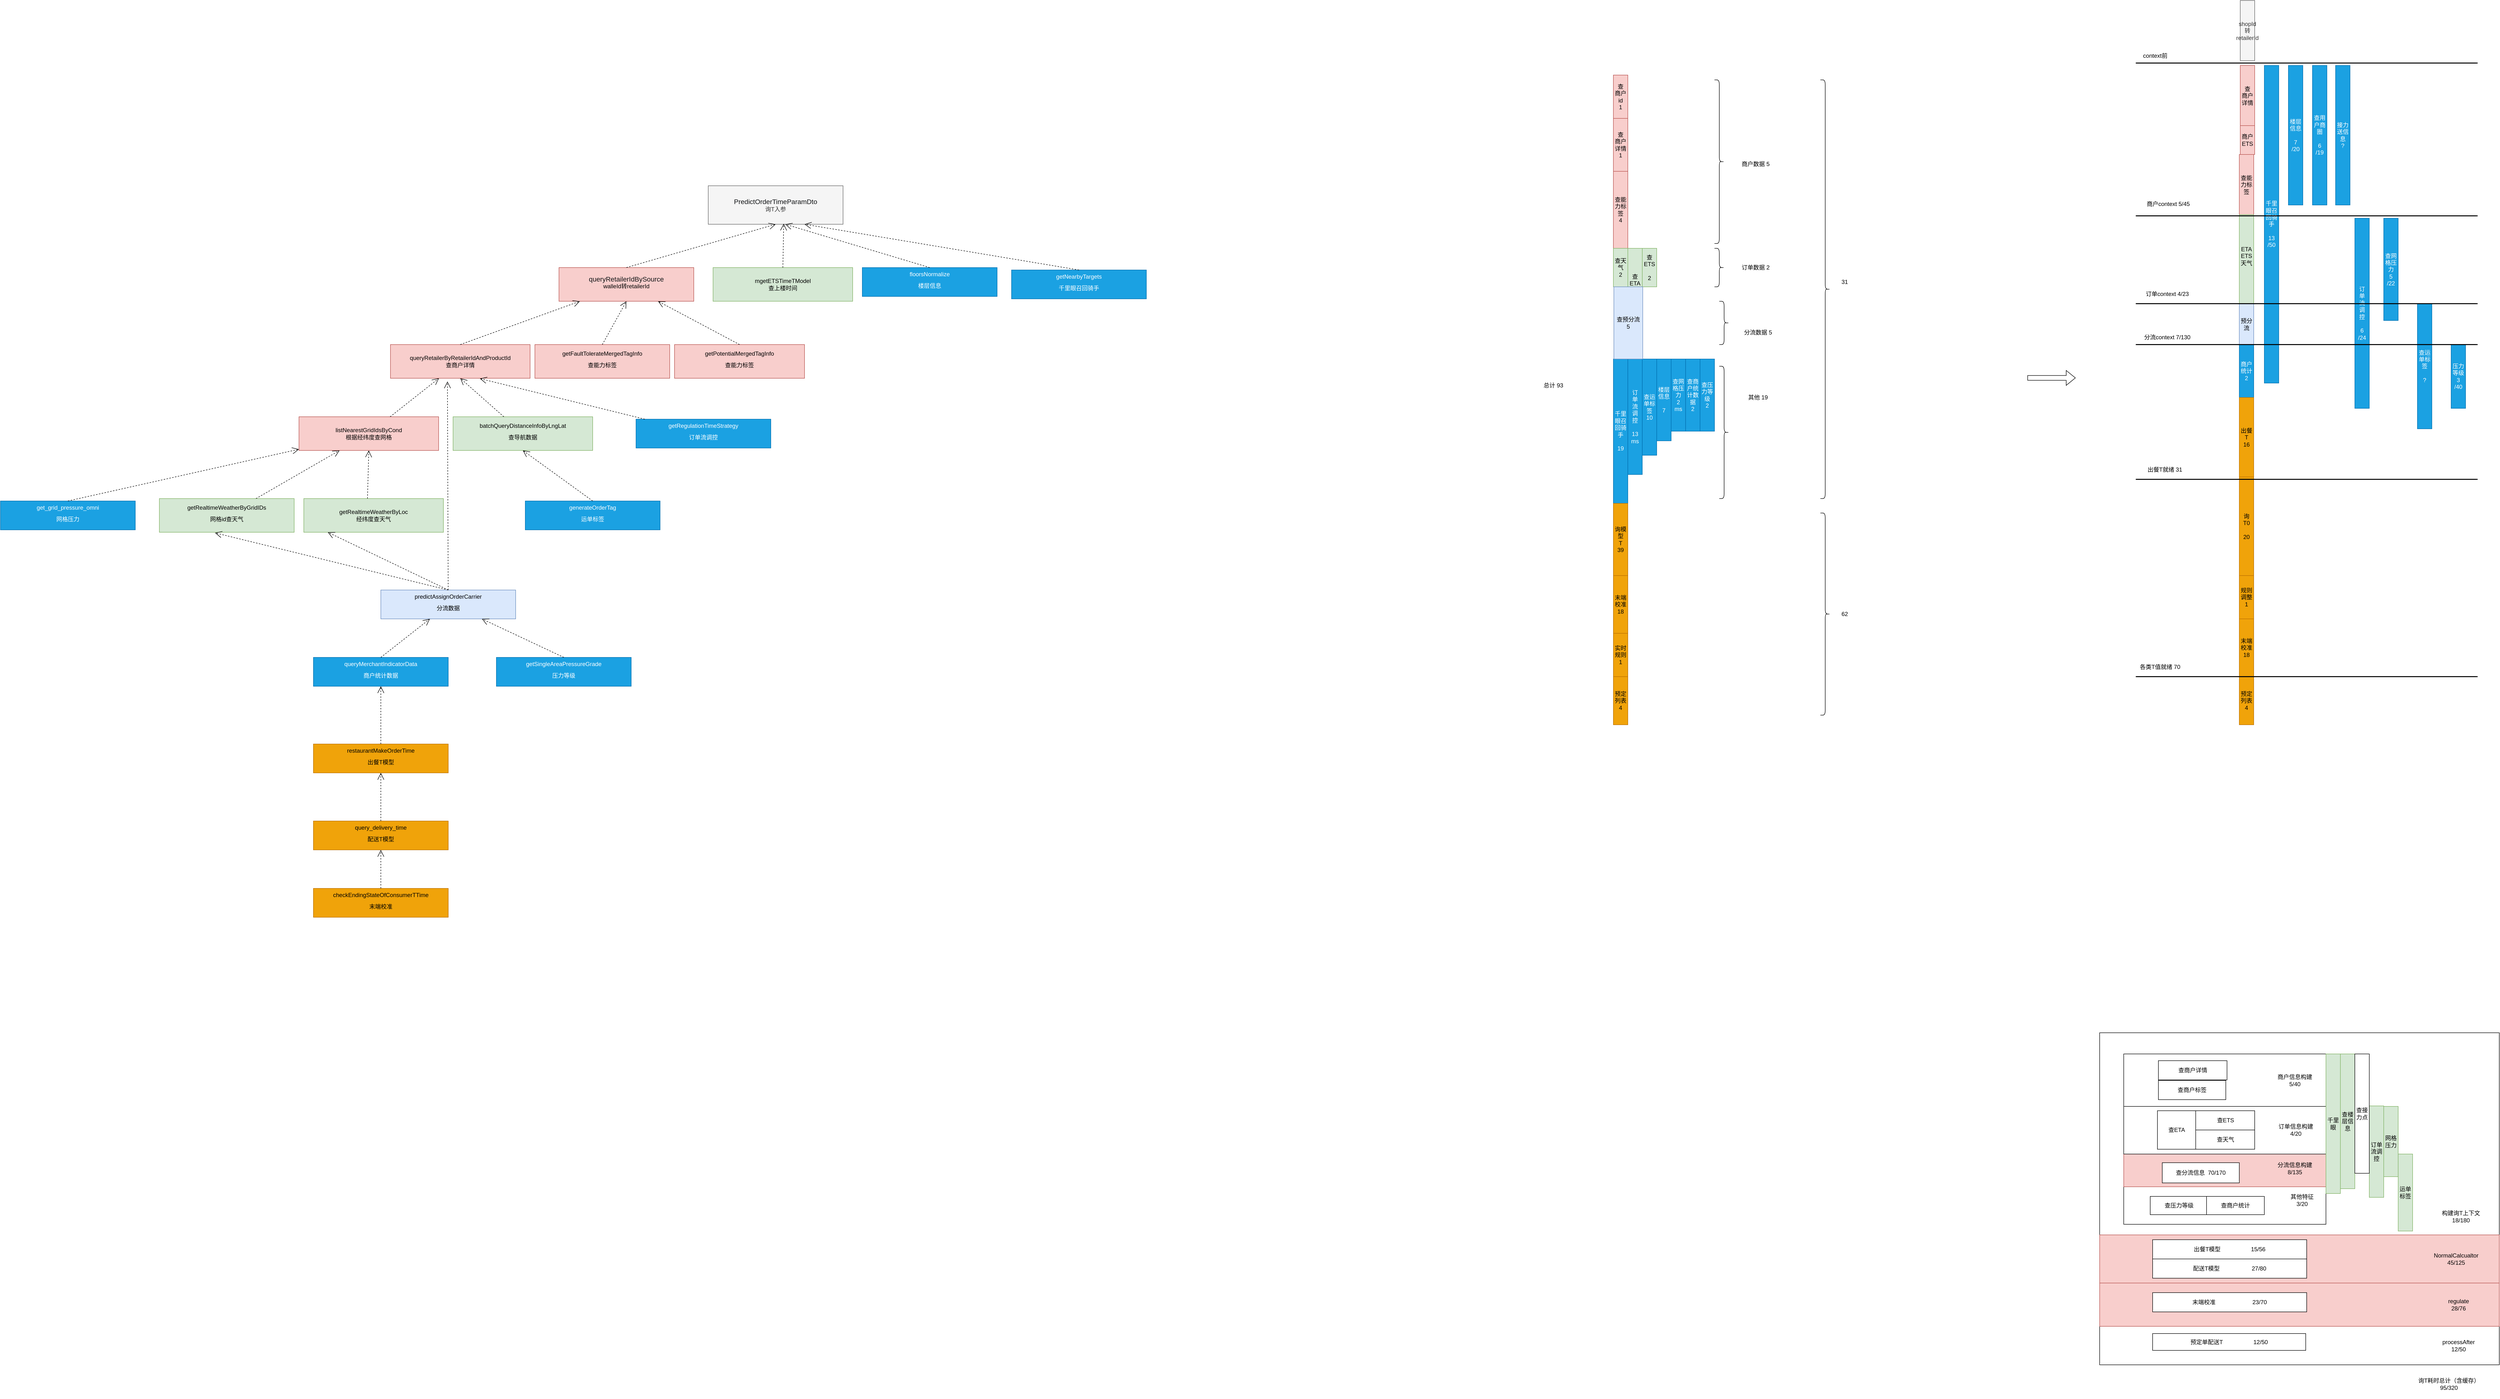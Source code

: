 <mxfile version="21.3.7" type="github">
  <diagram id="UIs4J6uljXiP5wbwVIjJ" name="第 1 页">
    <mxGraphModel dx="1961" dy="1706" grid="1" gridSize="10" guides="1" tooltips="1" connect="1" arrows="1" fold="1" page="1" pageScale="1" pageWidth="827" pageHeight="1169" math="0" shadow="0">
      <root>
        <mxCell id="0" />
        <mxCell id="1" parent="0" />
        <mxCell id="d3o_CDH_am5i4d6uqj7n-47" value="" style="whiteSpace=wrap;html=1;" parent="1" vertex="1">
          <mxGeometry x="3740" y="2320" width="830" height="80" as="geometry" />
        </mxCell>
        <mxCell id="d3o_CDH_am5i4d6uqj7n-24" value="" style="whiteSpace=wrap;html=1;" parent="1" vertex="1">
          <mxGeometry x="3740" y="1710" width="830" height="420" as="geometry" />
        </mxCell>
        <mxCell id="d3o_CDH_am5i4d6uqj7n-23" value="" style="whiteSpace=wrap;html=1;" parent="1" vertex="1">
          <mxGeometry x="3790" y="2030" width="420" height="78" as="geometry" />
        </mxCell>
        <mxCell id="d3o_CDH_am5i4d6uqj7n-19" value="" style="whiteSpace=wrap;html=1;fillColor=#f8cecc;strokeColor=#b85450;" parent="1" vertex="1">
          <mxGeometry x="3790" y="1962" width="420" height="68" as="geometry" />
        </mxCell>
        <mxCell id="d3o_CDH_am5i4d6uqj7n-18" value="" style="whiteSpace=wrap;html=1;" parent="1" vertex="1">
          <mxGeometry x="3790" y="1862" width="420" height="100" as="geometry" />
        </mxCell>
        <mxCell id="d3o_CDH_am5i4d6uqj7n-17" value="" style="whiteSpace=wrap;html=1;" parent="1" vertex="1">
          <mxGeometry x="3790" y="1754" width="420" height="109" as="geometry" />
        </mxCell>
        <mxCell id="4-j-rC3mQy7sCKNVuWo0-3" value="&lt;span style=&quot;color: rgb(18, 20, 22); font-size: 14px; text-align: start; background-color: initial;&quot;&gt;PredictOrderTimeParamDto&lt;br&gt;&lt;/span&gt;询T入参" style="rounded=0;whiteSpace=wrap;html=1;fillColor=#f5f5f5;fontColor=#333333;strokeColor=#666666;" parent="1" vertex="1">
          <mxGeometry x="850" y="-50" width="280" height="80" as="geometry" />
        </mxCell>
        <mxCell id="4-j-rC3mQy7sCKNVuWo0-4" value="&lt;span style=&quot;color: rgb(0, 0, 0); font-family: Helvetica; font-size: 12px; font-style: normal; font-variant-ligatures: normal; font-variant-caps: normal; font-weight: 400; letter-spacing: normal; orphans: 2; text-align: center; text-indent: 0px; text-transform: none; widows: 2; word-spacing: 0px; -webkit-text-stroke-width: 0px; background-color: rgb(248, 249, 250); text-decoration-thickness: initial; text-decoration-style: initial; text-decoration-color: initial; float: none; display: inline !important;&quot;&gt;&lt;p style=&quot;margin: 0px; font-variant-numeric: normal; font-variant-east-asian: normal; font-stretch: normal; font-size: 14px; line-height: normal; color: rgb(18, 20, 22); text-align: start;&quot; class=&quot;p1&quot;&gt;queryRetailerIdBySource&lt;/p&gt;&lt;div class=&quot;lake-content&quot;&gt;&lt;p style=&quot;margin: 0; padding: 0; min-height: 24px&quot; class=&quot;ne-p&quot; id=&quot;u1b9a4c8b&quot;&gt;&lt;span class=&quot;ne-text&quot;&gt;walleId转retailerId&lt;/span&gt;&lt;/p&gt;&lt;/div&gt;&lt;/span&gt;" style="whiteSpace=wrap;html=1;fillColor=#f8cecc;strokeColor=#b85450;" parent="1" vertex="1">
          <mxGeometry x="540" y="120" width="280" height="70" as="geometry" />
        </mxCell>
        <mxCell id="4-j-rC3mQy7sCKNVuWo0-5" value="&lt;span style=&quot;background-color: initial;&quot;&gt;queryRetailerByRetailerIdAndProductId&lt;br&gt;&lt;/span&gt;查商户详情" style="whiteSpace=wrap;html=1;fillColor=#f8cecc;strokeColor=#b85450;" parent="1" vertex="1">
          <mxGeometry x="190" y="280" width="290" height="70" as="geometry" />
        </mxCell>
        <mxCell id="4-j-rC3mQy7sCKNVuWo0-6" value="&lt;span style=&quot;text-align: left;&quot;&gt;listNearestGridIdsByCond&lt;br&gt;根据经纬度查网格&lt;br&gt;&lt;/span&gt;" style="whiteSpace=wrap;html=1;fillColor=#f8cecc;strokeColor=#b85450;" parent="1" vertex="1">
          <mxGeometry y="430" width="290" height="70" as="geometry" />
        </mxCell>
        <mxCell id="4-j-rC3mQy7sCKNVuWo0-9" value="&lt;div class=&quot;lake-content&quot;&gt;&lt;p style=&quot;margin: 0; padding: 0; min-height: 24px&quot; class=&quot;ne-p&quot; id=&quot;u72fefa2b&quot;&gt;&lt;span class=&quot;ne-text&quot;&gt;getFaultTolerateMergedTagInfo&lt;/span&gt;&lt;/p&gt;&lt;p style=&quot;margin: 0; padding: 0; min-height: 24px&quot; class=&quot;ne-p&quot; id=&quot;u72fefa2b&quot;&gt;&lt;span class=&quot;ne-text&quot;&gt;查能力标签&lt;/span&gt;&lt;/p&gt;&lt;/div&gt;" style="whiteSpace=wrap;html=1;fillColor=#f8cecc;strokeColor=#b85450;" parent="1" vertex="1">
          <mxGeometry x="490" y="280" width="280" height="70" as="geometry" />
        </mxCell>
        <mxCell id="4-j-rC3mQy7sCKNVuWo0-10" value="&lt;div class=&quot;lake-content&quot;&gt;&lt;div class=&quot;lake-content&quot;&gt;&lt;p style=&quot;margin: 0; padding: 0; min-height: 24px&quot; class=&quot;ne-p&quot; id=&quot;u19be30fd&quot;&gt;&lt;span class=&quot;ne-text&quot;&gt;getPotentialMergedTagInfo&lt;/span&gt;&lt;/p&gt;&lt;/div&gt;&lt;p style=&quot;margin: 0; padding: 0; min-height: 24px&quot; class=&quot;ne-p&quot; id=&quot;u72fefa2b&quot;&gt;&lt;span class=&quot;ne-text&quot;&gt;查能力标签&lt;/span&gt;&lt;/p&gt;&lt;/div&gt;" style="whiteSpace=wrap;html=1;fillColor=#f8cecc;strokeColor=#b85450;" parent="1" vertex="1">
          <mxGeometry x="780" y="280" width="270" height="70" as="geometry" />
        </mxCell>
        <mxCell id="4-j-rC3mQy7sCKNVuWo0-12" value="&lt;div class=&quot;lake-content&quot;&gt;&lt;p style=&quot;margin: 0; padding: 0; min-height: 24px&quot; class=&quot;ne-p&quot; id=&quot;ud795b9e6&quot;&gt;&lt;span class=&quot;ne-text&quot;&gt;batchQueryDistanceInfoByLngLat&lt;/span&gt;&lt;/p&gt;&lt;p style=&quot;margin: 0; padding: 0; min-height: 24px&quot; class=&quot;ne-p&quot; id=&quot;ud795b9e6&quot;&gt;&lt;span class=&quot;ne-text&quot;&gt;查导航数据&lt;/span&gt;&lt;/p&gt;&lt;/div&gt;" style="whiteSpace=wrap;html=1;fillColor=#d5e8d4;strokeColor=#82b366;" parent="1" vertex="1">
          <mxGeometry x="320" y="430" width="290" height="70" as="geometry" />
        </mxCell>
        <mxCell id="4-j-rC3mQy7sCKNVuWo0-14" value="" style="endArrow=open;endSize=12;dashed=1;html=1;rounded=0;exitX=0.5;exitY=0;exitDx=0;exitDy=0;" parent="1" source="4-j-rC3mQy7sCKNVuWo0-5" target="4-j-rC3mQy7sCKNVuWo0-4" edge="1">
          <mxGeometry width="160" relative="1" as="geometry">
            <mxPoint x="180" y="190" as="sourcePoint" />
            <mxPoint x="340" y="190" as="targetPoint" />
          </mxGeometry>
        </mxCell>
        <mxCell id="4-j-rC3mQy7sCKNVuWo0-15" value="" style="endArrow=open;endSize=12;dashed=1;html=1;rounded=0;exitX=0.5;exitY=0;exitDx=0;exitDy=0;entryX=0.5;entryY=1;entryDx=0;entryDy=0;" parent="1" source="4-j-rC3mQy7sCKNVuWo0-4" target="4-j-rC3mQy7sCKNVuWo0-3" edge="1">
          <mxGeometry width="160" relative="1" as="geometry">
            <mxPoint x="110" y="166.37" as="sourcePoint" />
            <mxPoint x="365" y="100.0" as="targetPoint" />
          </mxGeometry>
        </mxCell>
        <mxCell id="4-j-rC3mQy7sCKNVuWo0-16" value="&lt;span style=&quot;background-color: initial;&quot;&gt;mgetETSTimeTModel&lt;br&gt;查上楼时间&lt;br&gt;&lt;/span&gt;" style="whiteSpace=wrap;html=1;fillColor=#d5e8d4;strokeColor=#82b366;" parent="1" vertex="1">
          <mxGeometry x="860" y="120" width="290" height="70" as="geometry" />
        </mxCell>
        <mxCell id="4-j-rC3mQy7sCKNVuWo0-17" value="&lt;span style=&quot;background-color: initial;&quot;&gt;getRealtimeWeatherByLoc&lt;br&gt;&lt;/span&gt;&lt;span style=&quot;background-color: initial;&quot;&gt;经纬度查天气&lt;br&gt;&lt;/span&gt;" style="whiteSpace=wrap;html=1;fillColor=#d5e8d4;strokeColor=#82b366;" parent="1" vertex="1">
          <mxGeometry x="10" y="600" width="290" height="70" as="geometry" />
        </mxCell>
        <mxCell id="4-j-rC3mQy7sCKNVuWo0-18" value="&lt;div class=&quot;lake-content&quot;&gt;&lt;p style=&quot;margin: 0; padding: 0; min-height: 24px&quot; class=&quot;ne-p&quot; id=&quot;u7a3ac9a8&quot;&gt;&lt;span class=&quot;ne-text&quot;&gt;getRealtimeWeatherByGridIDs&lt;/span&gt;&lt;/p&gt;&lt;p style=&quot;margin: 0; padding: 0; min-height: 24px&quot; class=&quot;ne-p&quot; id=&quot;u7a3ac9a8&quot;&gt;&lt;span class=&quot;ne-text&quot;&gt;网格id查天气&lt;/span&gt;&lt;/p&gt;&lt;/div&gt;" style="whiteSpace=wrap;html=1;fillColor=#d5e8d4;strokeColor=#82b366;" parent="1" vertex="1">
          <mxGeometry x="-290" y="600" width="280" height="70" as="geometry" />
        </mxCell>
        <mxCell id="4-j-rC3mQy7sCKNVuWo0-19" value="" style="endArrow=open;endSize=12;dashed=1;html=1;rounded=0;" parent="1" source="4-j-rC3mQy7sCKNVuWo0-6" target="4-j-rC3mQy7sCKNVuWo0-5" edge="1">
          <mxGeometry width="160" relative="1" as="geometry">
            <mxPoint x="540" y="170" as="sourcePoint" />
            <mxPoint x="540" y="120" as="targetPoint" />
          </mxGeometry>
        </mxCell>
        <mxCell id="4-j-rC3mQy7sCKNVuWo0-21" value="" style="endArrow=open;endSize=12;dashed=1;html=1;rounded=0;exitX=0.5;exitY=0;exitDx=0;exitDy=0;" parent="1" source="4-j-rC3mQy7sCKNVuWo0-10" target="4-j-rC3mQy7sCKNVuWo0-4" edge="1">
          <mxGeometry width="160" relative="1" as="geometry">
            <mxPoint x="807.36" y="298.95" as="sourcePoint" />
            <mxPoint x="551.88" y="240.49" as="targetPoint" />
          </mxGeometry>
        </mxCell>
        <mxCell id="4-j-rC3mQy7sCKNVuWo0-24" value="" style="endArrow=open;endSize=12;dashed=1;html=1;rounded=0;exitX=0.5;exitY=0;exitDx=0;exitDy=0;entryX=0.5;entryY=1;entryDx=0;entryDy=0;" parent="1" source="4-j-rC3mQy7sCKNVuWo0-9" target="4-j-rC3mQy7sCKNVuWo0-4" edge="1">
          <mxGeometry width="160" relative="1" as="geometry">
            <mxPoint x="255.0" y="300" as="sourcePoint" />
            <mxPoint x="511.667" y="230" as="targetPoint" />
          </mxGeometry>
        </mxCell>
        <mxCell id="4-j-rC3mQy7sCKNVuWo0-28" value="" style="endArrow=open;endSize=12;dashed=1;html=1;rounded=0;entryX=0.5;entryY=1;entryDx=0;entryDy=0;" parent="1" source="4-j-rC3mQy7sCKNVuWo0-12" target="4-j-rC3mQy7sCKNVuWo0-5" edge="1">
          <mxGeometry width="160" relative="1" as="geometry">
            <mxPoint x="345" y="310" as="sourcePoint" />
            <mxPoint x="550.217" y="230" as="targetPoint" />
          </mxGeometry>
        </mxCell>
        <mxCell id="4-j-rC3mQy7sCKNVuWo0-29" value="" style="endArrow=open;endSize=12;dashed=1;html=1;rounded=0;exitX=0.5;exitY=0;exitDx=0;exitDy=0;entryX=0.56;entryY=0.985;entryDx=0;entryDy=0;entryPerimeter=0;" parent="1" source="4-j-rC3mQy7sCKNVuWo0-16" target="4-j-rC3mQy7sCKNVuWo0-3" edge="1">
          <mxGeometry width="160" relative="1" as="geometry">
            <mxPoint x="925" y="310.0" as="sourcePoint" />
            <mxPoint x="726.739" y="230.0" as="targetPoint" />
          </mxGeometry>
        </mxCell>
        <mxCell id="4-j-rC3mQy7sCKNVuWo0-30" value="" style="endArrow=open;endSize=12;dashed=1;html=1;rounded=0;" parent="1" source="4-j-rC3mQy7sCKNVuWo0-18" target="4-j-rC3mQy7sCKNVuWo0-6" edge="1">
          <mxGeometry width="160" relative="1" as="geometry">
            <mxPoint x="345" y="660" as="sourcePoint" />
            <mxPoint x="345" y="380" as="targetPoint" />
          </mxGeometry>
        </mxCell>
        <mxCell id="4-j-rC3mQy7sCKNVuWo0-31" value="" style="endArrow=open;endSize=12;dashed=1;html=1;rounded=0;exitX=0.456;exitY=0;exitDx=0;exitDy=0;exitPerimeter=0;entryX=0.5;entryY=1;entryDx=0;entryDy=0;" parent="1" source="4-j-rC3mQy7sCKNVuWo0-17" target="4-j-rC3mQy7sCKNVuWo0-6" edge="1">
          <mxGeometry width="160" relative="1" as="geometry">
            <mxPoint x="646.5" y="660" as="sourcePoint" />
            <mxPoint x="378.5" y="380" as="targetPoint" />
          </mxGeometry>
        </mxCell>
        <mxCell id="4-j-rC3mQy7sCKNVuWo0-32" value="&lt;div class=&quot;lake-content&quot;&gt;&lt;p style=&quot;margin: 0; padding: 0; min-height: 24px&quot; class=&quot;ne-p&quot; id=&quot;u33f5e9b8&quot;&gt;&lt;span class=&quot;ne-text&quot;&gt;predictAssignOrderCarrier&lt;/span&gt;&lt;/p&gt;&lt;p style=&quot;margin: 0; padding: 0; min-height: 24px&quot; class=&quot;ne-p&quot; id=&quot;u33f5e9b8&quot;&gt;&lt;span class=&quot;ne-text&quot;&gt;分流数据&lt;/span&gt;&lt;/p&gt;&lt;/div&gt;" style="whiteSpace=wrap;html=1;fillColor=#dae8fc;strokeColor=#6c8ebf;" parent="1" vertex="1">
          <mxGeometry x="170" y="790" width="280" height="60" as="geometry" />
        </mxCell>
        <mxCell id="4-j-rC3mQy7sCKNVuWo0-33" value="" style="endArrow=open;endSize=12;dashed=1;html=1;rounded=0;entryX=0.408;entryY=1.094;entryDx=0;entryDy=0;entryPerimeter=0;" parent="1" source="4-j-rC3mQy7sCKNVuWo0-32" target="4-j-rC3mQy7sCKNVuWo0-5" edge="1">
          <mxGeometry width="160" relative="1" as="geometry">
            <mxPoint x="453.0" y="470" as="sourcePoint" />
            <mxPoint x="345.0" y="380" as="targetPoint" />
          </mxGeometry>
        </mxCell>
        <mxCell id="4-j-rC3mQy7sCKNVuWo0-34" value="" style="endArrow=open;endSize=12;dashed=1;html=1;rounded=0;entryX=0.172;entryY=1;entryDx=0;entryDy=0;exitX=0.5;exitY=0;exitDx=0;exitDy=0;entryPerimeter=0;" parent="1" source="4-j-rC3mQy7sCKNVuWo0-32" target="4-j-rC3mQy7sCKNVuWo0-17" edge="1">
          <mxGeometry width="160" relative="1" as="geometry">
            <mxPoint x="640.0" y="790" as="sourcePoint" />
            <mxPoint x="532.0" y="700" as="targetPoint" />
          </mxGeometry>
        </mxCell>
        <mxCell id="4-j-rC3mQy7sCKNVuWo0-36" value="" style="endArrow=open;endSize=12;dashed=1;html=1;rounded=0;entryX=0.413;entryY=1.018;entryDx=0;entryDy=0;entryPerimeter=0;exitX=0.5;exitY=0;exitDx=0;exitDy=0;" parent="1" source="4-j-rC3mQy7sCKNVuWo0-32" target="4-j-rC3mQy7sCKNVuWo0-18" edge="1">
          <mxGeometry width="160" relative="1" as="geometry">
            <mxPoint x="-20" y="800" as="sourcePoint" />
            <mxPoint x="69.88" y="680" as="targetPoint" />
          </mxGeometry>
        </mxCell>
        <mxCell id="4-j-rC3mQy7sCKNVuWo0-37" value="&lt;div class=&quot;lake-content&quot;&gt;&lt;p style=&quot;margin: 0; padding: 0; min-height: 24px&quot; class=&quot;ne-p&quot; id=&quot;ua2789776&quot;&gt;&lt;span class=&quot;ne-text&quot;&gt;getRegulationTimeStrategy&lt;/span&gt;&lt;/p&gt;&lt;p style=&quot;margin: 0; padding: 0; min-height: 24px&quot; class=&quot;ne-p&quot; id=&quot;ua2789776&quot;&gt;&lt;span class=&quot;ne-text&quot;&gt;订单流调控&lt;/span&gt;&lt;/p&gt;&lt;/div&gt;" style="whiteSpace=wrap;html=1;fillColor=#1ba1e2;strokeColor=#006EAF;fontColor=#ffffff;" parent="1" vertex="1">
          <mxGeometry x="700" y="435" width="280" height="60" as="geometry" />
        </mxCell>
        <mxCell id="4-j-rC3mQy7sCKNVuWo0-38" value="" style="endArrow=open;endSize=12;dashed=1;html=1;rounded=0;entryX=0.641;entryY=1.01;entryDx=0;entryDy=0;entryPerimeter=0;" parent="1" source="4-j-rC3mQy7sCKNVuWo0-37" target="4-j-rC3mQy7sCKNVuWo0-5" edge="1">
          <mxGeometry width="160" relative="1" as="geometry">
            <mxPoint x="435.435" y="440" as="sourcePoint" />
            <mxPoint x="345" y="360" as="targetPoint" />
          </mxGeometry>
        </mxCell>
        <mxCell id="4-j-rC3mQy7sCKNVuWo0-39" value="&lt;div class=&quot;lake-content&quot;&gt;&lt;p style=&quot;margin: 0; padding: 0; min-height: 24px&quot; class=&quot;ne-p&quot; id=&quot;ua2789776&quot;&gt;&lt;span style=&quot;background-color: initial;&quot;&gt;queryMerchantIndicatorData&lt;/span&gt;&lt;/p&gt;&lt;p style=&quot;margin: 0; padding: 0; min-height: 24px&quot; class=&quot;ne-p&quot; id=&quot;ua2789776&quot;&gt;商户统计数据&lt;/p&gt;&lt;/div&gt;" style="whiteSpace=wrap;html=1;fillColor=#1ba1e2;strokeColor=#006EAF;fontColor=#ffffff;" parent="1" vertex="1">
          <mxGeometry x="30" y="930" width="280" height="60" as="geometry" />
        </mxCell>
        <mxCell id="4-j-rC3mQy7sCKNVuWo0-40" value="" style="endArrow=open;endSize=12;dashed=1;html=1;rounded=0;exitX=0.5;exitY=0;exitDx=0;exitDy=0;" parent="1" source="4-j-rC3mQy7sCKNVuWo0-39" target="4-j-rC3mQy7sCKNVuWo0-32" edge="1">
          <mxGeometry width="160" relative="1" as="geometry">
            <mxPoint x="320" y="800" as="sourcePoint" />
            <mxPoint x="69.88" y="680" as="targetPoint" />
          </mxGeometry>
        </mxCell>
        <mxCell id="4-j-rC3mQy7sCKNVuWo0-41" value="&lt;div class=&quot;lake-content&quot;&gt;&lt;p style=&quot;margin: 0; padding: 0; min-height: 24px&quot; class=&quot;ne-p&quot; id=&quot;ua2789776&quot;&gt;&lt;span style=&quot;background-color: initial;&quot;&gt;get_grid_pressure_omni&lt;/span&gt;&lt;br&gt;&lt;/p&gt;&lt;p style=&quot;margin: 0; padding: 0; min-height: 24px&quot; class=&quot;ne-p&quot; id=&quot;ua2789776&quot;&gt;&lt;span style=&quot;background-color: initial;&quot;&gt;网格压力&lt;/span&gt;&lt;/p&gt;&lt;/div&gt;" style="whiteSpace=wrap;html=1;fillColor=#1ba1e2;strokeColor=#006EAF;fontColor=#ffffff;" parent="1" vertex="1">
          <mxGeometry x="-620" y="605" width="280" height="60" as="geometry" />
        </mxCell>
        <mxCell id="4-j-rC3mQy7sCKNVuWo0-42" value="" style="endArrow=open;endSize=12;dashed=1;html=1;rounded=0;exitX=0.5;exitY=0;exitDx=0;exitDy=0;" parent="1" source="4-j-rC3mQy7sCKNVuWo0-41" target="4-j-rC3mQy7sCKNVuWo0-6" edge="1">
          <mxGeometry width="160" relative="1" as="geometry">
            <mxPoint x="-79.265" y="610" as="sourcePoint" />
            <mxPoint x="94.265" y="510" as="targetPoint" />
          </mxGeometry>
        </mxCell>
        <mxCell id="4-j-rC3mQy7sCKNVuWo0-43" value="&lt;div class=&quot;lake-content&quot;&gt;&lt;div class=&quot;lake-content&quot;&gt;&lt;div class=&quot;lake-content&quot;&gt;&lt;p style=&quot;margin: 0; padding: 0; min-height: 24px&quot; class=&quot;ne-p&quot; id=&quot;u07204171&quot;&gt;&lt;span class=&quot;ne-text&quot;&gt;getSingleAreaPressureGrade&lt;/span&gt;&lt;/p&gt;&lt;p style=&quot;margin: 0; padding: 0; min-height: 24px&quot; class=&quot;ne-p&quot; id=&quot;u07204171&quot;&gt;压力等级&lt;/p&gt;&lt;/div&gt;&lt;/div&gt;&lt;/div&gt;" style="whiteSpace=wrap;html=1;fillColor=#1ba1e2;strokeColor=#006EAF;fontColor=#ffffff;" parent="1" vertex="1">
          <mxGeometry x="410" y="930" width="280" height="60" as="geometry" />
        </mxCell>
        <mxCell id="4-j-rC3mQy7sCKNVuWo0-44" value="&lt;div class=&quot;lake-content&quot;&gt;&lt;div class=&quot;lake-content&quot;&gt;&lt;div class=&quot;lake-content&quot;&gt;&lt;div class=&quot;lake-content&quot;&gt;&lt;p style=&quot;margin: 0; padding: 0; min-height: 24px&quot; class=&quot;ne-p&quot; id=&quot;uc1106e97&quot;&gt;&lt;span class=&quot;ne-text&quot;&gt;floorsNormalize&lt;/span&gt;&lt;/p&gt;&lt;p style=&quot;margin: 0; padding: 0; min-height: 24px&quot; class=&quot;ne-p&quot; id=&quot;uc1106e97&quot;&gt;楼层信息&lt;/p&gt;&lt;/div&gt;&lt;/div&gt;&lt;/div&gt;&lt;/div&gt;" style="whiteSpace=wrap;html=1;fillColor=#1ba1e2;strokeColor=#006EAF;fontColor=#ffffff;" parent="1" vertex="1">
          <mxGeometry x="1170" y="120" width="280" height="60" as="geometry" />
        </mxCell>
        <mxCell id="4-j-rC3mQy7sCKNVuWo0-45" value="" style="endArrow=open;endSize=12;dashed=1;html=1;rounded=0;exitX=0.5;exitY=0;exitDx=0;exitDy=0;" parent="1" source="4-j-rC3mQy7sCKNVuWo0-44" edge="1">
          <mxGeometry width="160" relative="1" as="geometry">
            <mxPoint x="1015" y="130" as="sourcePoint" />
            <mxPoint x="1010" y="30" as="targetPoint" />
          </mxGeometry>
        </mxCell>
        <mxCell id="4-j-rC3mQy7sCKNVuWo0-46" value="" style="endArrow=open;endSize=12;dashed=1;html=1;rounded=0;exitX=0.5;exitY=0;exitDx=0;exitDy=0;entryX=0.75;entryY=1;entryDx=0;entryDy=0;" parent="1" source="4-j-rC3mQy7sCKNVuWo0-43" target="4-j-rC3mQy7sCKNVuWo0-32" edge="1">
          <mxGeometry width="160" relative="1" as="geometry">
            <mxPoint x="180" y="940" as="sourcePoint" />
            <mxPoint x="281.818" y="860" as="targetPoint" />
          </mxGeometry>
        </mxCell>
        <mxCell id="4-j-rC3mQy7sCKNVuWo0-47" value="&lt;div class=&quot;lake-content&quot;&gt;&lt;p style=&quot;margin: 0; padding: 0; min-height: 24px&quot; class=&quot;ne-p&quot; id=&quot;ua2789776&quot;&gt;&lt;span style=&quot;background-color: initial;&quot;&gt;generateOrderTag&lt;/span&gt;&lt;br&gt;&lt;/p&gt;&lt;p style=&quot;margin: 0; padding: 0; min-height: 24px&quot; class=&quot;ne-p&quot; id=&quot;ua2789776&quot;&gt;运单标签&lt;/p&gt;&lt;/div&gt;" style="whiteSpace=wrap;html=1;fillColor=#1ba1e2;strokeColor=#006EAF;fontColor=#ffffff;" parent="1" vertex="1">
          <mxGeometry x="470" y="605" width="280" height="60" as="geometry" />
        </mxCell>
        <mxCell id="4-j-rC3mQy7sCKNVuWo0-48" value="" style="endArrow=open;endSize=12;dashed=1;html=1;rounded=0;exitX=0.5;exitY=0;exitDx=0;exitDy=0;entryX=0.5;entryY=1;entryDx=0;entryDy=0;" parent="1" source="4-j-rC3mQy7sCKNVuWo0-47" target="4-j-rC3mQy7sCKNVuWo0-12" edge="1">
          <mxGeometry width="160" relative="1" as="geometry">
            <mxPoint x="728.186" y="445.0" as="sourcePoint" />
            <mxPoint x="370" y="350" as="targetPoint" />
          </mxGeometry>
        </mxCell>
        <mxCell id="4-j-rC3mQy7sCKNVuWo0-50" value="&lt;div class=&quot;lake-content&quot;&gt;&lt;div class=&quot;lake-content&quot;&gt;&lt;div class=&quot;lake-content&quot;&gt;&lt;div class=&quot;lake-content&quot;&gt;&lt;div class=&quot;lake-content&quot;&gt;&lt;p style=&quot;margin: 0; padding: 0; min-height: 24px&quot; class=&quot;ne-p&quot; id=&quot;uc606cfcf&quot;&gt;&lt;span class=&quot;ne-text&quot;&gt;getNearbyTargets&lt;/span&gt;&lt;/p&gt;&lt;p style=&quot;margin: 0; padding: 0; min-height: 24px&quot; class=&quot;ne-p&quot; id=&quot;uc606cfcf&quot;&gt;&lt;span style=&quot;background-color: initial;&quot;&gt;千里眼召回骑手&lt;/span&gt;&lt;span class=&quot;ne-text&quot;&gt;&lt;/span&gt;&lt;/p&gt;&lt;/div&gt;&lt;/div&gt;&lt;/div&gt;&lt;/div&gt;&lt;/div&gt;" style="whiteSpace=wrap;html=1;fillColor=#1ba1e2;strokeColor=#006EAF;fontColor=#ffffff;" parent="1" vertex="1">
          <mxGeometry x="1480" y="125" width="280" height="60" as="geometry" />
        </mxCell>
        <mxCell id="4-j-rC3mQy7sCKNVuWo0-51" value="" style="endArrow=open;endSize=12;dashed=1;html=1;rounded=0;exitX=0.5;exitY=0;exitDx=0;exitDy=0;" parent="1" source="4-j-rC3mQy7sCKNVuWo0-50" edge="1">
          <mxGeometry width="160" relative="1" as="geometry">
            <mxPoint x="1340" y="130" as="sourcePoint" />
            <mxPoint x="1050" y="30" as="targetPoint" />
          </mxGeometry>
        </mxCell>
        <mxCell id="4-j-rC3mQy7sCKNVuWo0-52" value="&lt;div class=&quot;lake-content&quot;&gt;&lt;div class=&quot;lake-content&quot;&gt;&lt;div class=&quot;lake-content&quot;&gt;&lt;div class=&quot;lake-content&quot;&gt;&lt;p style=&quot;margin: 0; padding: 0; min-height: 24px&quot; class=&quot;ne-p&quot; id=&quot;u2cc9b355&quot;&gt;&lt;span class=&quot;ne-text&quot;&gt;restaurantMakeOrderTime&lt;/span&gt;&lt;/p&gt;&lt;p style=&quot;margin: 0; padding: 0; min-height: 24px&quot; class=&quot;ne-p&quot; id=&quot;u2cc9b355&quot;&gt;&lt;span class=&quot;ne-text&quot;&gt;出餐T模型&lt;/span&gt;&lt;/p&gt;&lt;/div&gt;&lt;/div&gt;&lt;/div&gt;&lt;/div&gt;" style="whiteSpace=wrap;html=1;fillColor=#f0a30a;strokeColor=#BD7000;fontColor=#000000;" parent="1" vertex="1">
          <mxGeometry x="30" y="1110" width="280" height="60" as="geometry" />
        </mxCell>
        <mxCell id="4-j-rC3mQy7sCKNVuWo0-53" value="&lt;div class=&quot;lake-content&quot;&gt;&lt;div class=&quot;lake-content&quot;&gt;&lt;div class=&quot;lake-content&quot;&gt;&lt;div class=&quot;lake-content&quot;&gt;&lt;p style=&quot;margin: 0; padding: 0; min-height: 24px&quot; class=&quot;ne-p&quot; id=&quot;u2cc9b355&quot;&gt;&lt;span style=&quot;background-color: initial;&quot;&gt;query_delivery_time&lt;/span&gt;&lt;br&gt;&lt;/p&gt;&lt;p style=&quot;margin: 0; padding: 0; min-height: 24px&quot; class=&quot;ne-p&quot; id=&quot;u2cc9b355&quot;&gt;&lt;span style=&quot;background-color: initial;&quot;&gt;配送T模型&lt;/span&gt;&lt;/p&gt;&lt;/div&gt;&lt;/div&gt;&lt;/div&gt;&lt;/div&gt;" style="whiteSpace=wrap;html=1;fillColor=#f0a30a;strokeColor=#BD7000;fontColor=#000000;" parent="1" vertex="1">
          <mxGeometry x="30" y="1270" width="280" height="60" as="geometry" />
        </mxCell>
        <mxCell id="4-j-rC3mQy7sCKNVuWo0-54" value="&lt;div class=&quot;lake-content&quot;&gt;&lt;div class=&quot;lake-content&quot;&gt;&lt;div class=&quot;lake-content&quot;&gt;&lt;div class=&quot;lake-content&quot;&gt;&lt;div class=&quot;lake-content&quot;&gt;&lt;p style=&quot;margin: 0; padding: 0; min-height: 24px&quot; class=&quot;ne-p&quot; id=&quot;u44691c3b&quot;&gt;&lt;span class=&quot;ne-text&quot;&gt;checkEndingStateOfConsumerTTime&lt;/span&gt;&lt;/p&gt;&lt;p style=&quot;margin: 0; padding: 0; min-height: 24px&quot; class=&quot;ne-p&quot; id=&quot;u44691c3b&quot;&gt;&lt;span class=&quot;ne-text&quot;&gt;末端校准&lt;/span&gt;&lt;/p&gt;&lt;/div&gt;&lt;/div&gt;&lt;/div&gt;&lt;/div&gt;&lt;/div&gt;" style="whiteSpace=wrap;html=1;fillColor=#f0a30a;strokeColor=#BD7000;fontColor=#000000;" parent="1" vertex="1">
          <mxGeometry x="30" y="1410" width="280" height="60" as="geometry" />
        </mxCell>
        <mxCell id="4-j-rC3mQy7sCKNVuWo0-55" value="" style="endArrow=open;endSize=12;dashed=1;html=1;rounded=0;exitX=0.5;exitY=0;exitDx=0;exitDy=0;entryX=0.5;entryY=1;entryDx=0;entryDy=0;" parent="1" source="4-j-rC3mQy7sCKNVuWo0-54" target="4-j-rC3mQy7sCKNVuWo0-53" edge="1">
          <mxGeometry width="160" relative="1" as="geometry">
            <mxPoint x="160" y="980" as="sourcePoint" />
            <mxPoint x="-10" y="900" as="targetPoint" />
          </mxGeometry>
        </mxCell>
        <mxCell id="4-j-rC3mQy7sCKNVuWo0-56" value="" style="endArrow=open;endSize=12;dashed=1;html=1;rounded=0;entryX=0.5;entryY=1;entryDx=0;entryDy=0;" parent="1" source="4-j-rC3mQy7sCKNVuWo0-53" target="4-j-rC3mQy7sCKNVuWo0-52" edge="1">
          <mxGeometry width="160" relative="1" as="geometry">
            <mxPoint x="430" y="1200" as="sourcePoint" />
            <mxPoint x="580" y="1310" as="targetPoint" />
          </mxGeometry>
        </mxCell>
        <mxCell id="4-j-rC3mQy7sCKNVuWo0-58" value="" style="endArrow=open;endSize=12;dashed=1;html=1;rounded=0;exitX=0.5;exitY=0;exitDx=0;exitDy=0;entryX=0.5;entryY=1;entryDx=0;entryDy=0;" parent="1" source="4-j-rC3mQy7sCKNVuWo0-52" target="4-j-rC3mQy7sCKNVuWo0-39" edge="1">
          <mxGeometry width="160" relative="1" as="geometry">
            <mxPoint x="560" y="940" as="sourcePoint" />
            <mxPoint x="390" y="860" as="targetPoint" />
          </mxGeometry>
        </mxCell>
        <mxCell id="1tzWMjOUEf_nEOJ2vcDy-17" value="千里眼召回骑手&lt;br&gt;&lt;br&gt;19" style="whiteSpace=wrap;html=1;fillColor=#1ba1e2;fontColor=#ffffff;strokeColor=#006EAF;" parent="1" vertex="1">
          <mxGeometry x="2730" y="310" width="30" height="300" as="geometry" />
        </mxCell>
        <mxCell id="1tzWMjOUEf_nEOJ2vcDy-28" value="查商户统计数据&lt;br&gt;2" style="whiteSpace=wrap;html=1;fillColor=#1ba1e2;strokeColor=#006EAF;fontColor=#ffffff;" parent="1" vertex="1">
          <mxGeometry x="2880" y="310" width="30" height="150" as="geometry" />
        </mxCell>
        <mxCell id="1tzWMjOUEf_nEOJ2vcDy-29" value="订&lt;br&gt;单&lt;br&gt;流&lt;br&gt;调&lt;br&gt;控&lt;br&gt;&lt;br&gt;13&lt;br&gt;ms" style="whiteSpace=wrap;html=1;fillColor=#1ba1e2;fontColor=#ffffff;strokeColor=#006EAF;" parent="1" vertex="1">
          <mxGeometry x="2760" y="310" width="30" height="240" as="geometry" />
        </mxCell>
        <mxCell id="1tzWMjOUEf_nEOJ2vcDy-30" value="查压力等级&lt;br&gt;2" style="whiteSpace=wrap;html=1;fillColor=#1ba1e2;strokeColor=#006EAF;fontColor=#ffffff;" parent="1" vertex="1">
          <mxGeometry x="2910" y="310" width="30" height="150" as="geometry" />
        </mxCell>
        <mxCell id="1tzWMjOUEf_nEOJ2vcDy-32" value="查网格压力&lt;br&gt;2&lt;br&gt;ms" style="whiteSpace=wrap;html=1;fillColor=#1ba1e2;fontColor=#ffffff;strokeColor=#006EAF;" parent="1" vertex="1">
          <mxGeometry x="2850" y="310" width="30" height="150" as="geometry" />
        </mxCell>
        <mxCell id="1tzWMjOUEf_nEOJ2vcDy-33" value="查运单标签&lt;br&gt;10" style="whiteSpace=wrap;html=1;fillColor=#1ba1e2;strokeColor=#006EAF;fontColor=#ffffff;" parent="1" vertex="1">
          <mxGeometry x="2790" y="310" width="30" height="200" as="geometry" />
        </mxCell>
        <mxCell id="1tzWMjOUEf_nEOJ2vcDy-34" value="楼层信息&lt;br&gt;&lt;br&gt;7&lt;br&gt;" style="whiteSpace=wrap;html=1;fillColor=#1ba1e2;fontColor=#ffffff;strokeColor=#006EAF;" parent="1" vertex="1">
          <mxGeometry x="2820" y="310" width="30" height="170" as="geometry" />
        </mxCell>
        <mxCell id="1tzWMjOUEf_nEOJ2vcDy-43" value="查&lt;br&gt;商户&lt;br&gt;id&lt;br&gt;1" style="whiteSpace=wrap;html=1;fillColor=#f8cecc;strokeColor=#b85450;" parent="1" vertex="1">
          <mxGeometry x="2730" y="-280" width="30" height="90" as="geometry" />
        </mxCell>
        <mxCell id="1tzWMjOUEf_nEOJ2vcDy-44" value="查&lt;br&gt;商户&lt;br&gt;详情&lt;br&gt;1" style="whiteSpace=wrap;html=1;fillColor=#f8cecc;strokeColor=#b85450;" parent="1" vertex="1">
          <mxGeometry x="2730" y="-190" width="30" height="110" as="geometry" />
        </mxCell>
        <mxCell id="1tzWMjOUEf_nEOJ2vcDy-45" value="查能力标签&lt;br&gt;4" style="whiteSpace=wrap;html=1;fillColor=#f8cecc;strokeColor=#b85450;" parent="1" vertex="1">
          <mxGeometry x="2730" y="-80" width="30" height="160" as="geometry" />
        </mxCell>
        <mxCell id="1tzWMjOUEf_nEOJ2vcDy-46" value="查ETS&lt;br&gt;&lt;br&gt;2" style="whiteSpace=wrap;html=1;fillColor=#d5e8d4;strokeColor=#82b366;" parent="1" vertex="1">
          <mxGeometry x="2790" y="80" width="30" height="80" as="geometry" />
        </mxCell>
        <mxCell id="1tzWMjOUEf_nEOJ2vcDy-47" value="查ETA&lt;br&gt;&lt;br&gt;7" style="whiteSpace=wrap;html=1;fillColor=#d5e8d4;strokeColor=#82b366;" parent="1" vertex="1">
          <mxGeometry x="2760" y="80" width="30" height="160" as="geometry" />
        </mxCell>
        <mxCell id="1tzWMjOUEf_nEOJ2vcDy-49" value="查天气&lt;br&gt;2" style="whiteSpace=wrap;html=1;fillColor=#d5e8d4;strokeColor=#82b366;" parent="1" vertex="1">
          <mxGeometry x="2730" y="80" width="30" height="80" as="geometry" />
        </mxCell>
        <mxCell id="1tzWMjOUEf_nEOJ2vcDy-51" value="查预分流&lt;br&gt;5" style="whiteSpace=wrap;html=1;fillColor=#dae8fc;strokeColor=#6c8ebf;" parent="1" vertex="1">
          <mxGeometry x="2731" y="160" width="60" height="150" as="geometry" />
        </mxCell>
        <mxCell id="1tzWMjOUEf_nEOJ2vcDy-62" value="询模型&lt;br&gt;T&lt;br&gt;39" style="whiteSpace=wrap;html=1;fillColor=#f0a30a;strokeColor=#BD7000;fontColor=#000000;" parent="1" vertex="1">
          <mxGeometry x="2730" y="610" width="30" height="150" as="geometry" />
        </mxCell>
        <mxCell id="1tzWMjOUEf_nEOJ2vcDy-63" value="末端校准&lt;br&gt;18" style="whiteSpace=wrap;html=1;fillColor=#f0a30a;strokeColor=#BD7000;fontColor=#000000;" parent="1" vertex="1">
          <mxGeometry x="2730" y="760" width="30" height="120" as="geometry" />
        </mxCell>
        <mxCell id="1tzWMjOUEf_nEOJ2vcDy-64" value="实时规则&lt;br&gt;1" style="whiteSpace=wrap;html=1;fillColor=#f0a30a;strokeColor=#BD7000;fontColor=#000000;" parent="1" vertex="1">
          <mxGeometry x="2730" y="880" width="30" height="90" as="geometry" />
        </mxCell>
        <mxCell id="1tzWMjOUEf_nEOJ2vcDy-66" value="预定列表&lt;br&gt;4" style="whiteSpace=wrap;html=1;fillColor=#f0a30a;strokeColor=#BD7000;fontColor=#000000;" parent="1" vertex="1">
          <mxGeometry x="2730" y="970" width="30" height="100" as="geometry" />
        </mxCell>
        <mxCell id="1tzWMjOUEf_nEOJ2vcDy-71" value="" style="shape=curlyBracket;whiteSpace=wrap;html=1;rounded=1;flipH=1;" parent="1" vertex="1">
          <mxGeometry x="2940" y="-270" width="20" height="340" as="geometry" />
        </mxCell>
        <mxCell id="1tzWMjOUEf_nEOJ2vcDy-72" value="商户数据 5" style="text;html=1;align=center;verticalAlign=middle;resizable=0;points=[];autosize=1;strokeColor=none;fillColor=none;" parent="1" vertex="1">
          <mxGeometry x="2975" y="-110" width="100" height="30" as="geometry" />
        </mxCell>
        <mxCell id="1tzWMjOUEf_nEOJ2vcDy-73" value="" style="shape=curlyBracket;whiteSpace=wrap;html=1;rounded=1;flipH=1;" parent="1" vertex="1">
          <mxGeometry x="2940" y="80" width="20" height="80" as="geometry" />
        </mxCell>
        <mxCell id="1tzWMjOUEf_nEOJ2vcDy-74" value="订单数据 2" style="text;html=1;align=center;verticalAlign=middle;resizable=0;points=[];autosize=1;strokeColor=none;fillColor=none;" parent="1" vertex="1">
          <mxGeometry x="2975" y="105" width="100" height="30" as="geometry" />
        </mxCell>
        <mxCell id="1tzWMjOUEf_nEOJ2vcDy-75" value="" style="shape=curlyBracket;whiteSpace=wrap;html=1;rounded=1;flipH=1;" parent="1" vertex="1">
          <mxGeometry x="2950" y="190" width="20" height="90" as="geometry" />
        </mxCell>
        <mxCell id="1tzWMjOUEf_nEOJ2vcDy-76" value="分流数据 5" style="text;html=1;align=center;verticalAlign=middle;resizable=0;points=[];autosize=1;strokeColor=none;fillColor=none;" parent="1" vertex="1">
          <mxGeometry x="2980" y="240" width="100" height="30" as="geometry" />
        </mxCell>
        <mxCell id="1tzWMjOUEf_nEOJ2vcDy-78" value="" style="shape=curlyBracket;whiteSpace=wrap;html=1;rounded=1;flipH=1;" parent="1" vertex="1">
          <mxGeometry x="2950" y="325" width="20" height="275" as="geometry" />
        </mxCell>
        <mxCell id="1tzWMjOUEf_nEOJ2vcDy-79" value="其他 19" style="text;html=1;align=center;verticalAlign=middle;resizable=0;points=[];autosize=1;strokeColor=none;fillColor=none;" parent="1" vertex="1">
          <mxGeometry x="2995" y="375" width="70" height="30" as="geometry" />
        </mxCell>
        <mxCell id="1tzWMjOUEf_nEOJ2vcDy-86" value="" style="shape=curlyBracket;whiteSpace=wrap;html=1;rounded=1;flipH=1;" parent="1" vertex="1">
          <mxGeometry x="3160" y="-270" width="20" height="870" as="geometry" />
        </mxCell>
        <mxCell id="1tzWMjOUEf_nEOJ2vcDy-87" value="31" style="text;html=1;align=center;verticalAlign=middle;resizable=0;points=[];autosize=1;strokeColor=none;fillColor=none;" parent="1" vertex="1">
          <mxGeometry x="3190" y="135" width="40" height="30" as="geometry" />
        </mxCell>
        <mxCell id="1tzWMjOUEf_nEOJ2vcDy-88" value="" style="shape=curlyBracket;whiteSpace=wrap;html=1;rounded=1;flipH=1;" parent="1" vertex="1">
          <mxGeometry x="3160" y="630" width="20" height="420" as="geometry" />
        </mxCell>
        <mxCell id="1tzWMjOUEf_nEOJ2vcDy-122" value="总计 93" style="text;html=1;align=center;verticalAlign=middle;resizable=0;points=[];autosize=1;strokeColor=none;fillColor=none;" parent="1" vertex="1">
          <mxGeometry x="2570" y="350" width="70" height="30" as="geometry" />
        </mxCell>
        <mxCell id="1tzWMjOUEf_nEOJ2vcDy-125" value="62" style="text;html=1;align=center;verticalAlign=middle;resizable=0;points=[];autosize=1;strokeColor=none;fillColor=none;" parent="1" vertex="1">
          <mxGeometry x="3190" y="825" width="40" height="30" as="geometry" />
        </mxCell>
        <mxCell id="1tzWMjOUEf_nEOJ2vcDy-136" value="查&lt;br&gt;商户&lt;br&gt;详情&lt;br&gt;" style="whiteSpace=wrap;html=1;fillColor=#f8cecc;strokeColor=#b85450;" parent="1" vertex="1">
          <mxGeometry x="4032" y="-300" width="30" height="125" as="geometry" />
        </mxCell>
        <mxCell id="1tzWMjOUEf_nEOJ2vcDy-137" value="查能力标签&lt;br&gt;" style="whiteSpace=wrap;html=1;fillColor=#f8cecc;strokeColor=#b85450;" parent="1" vertex="1">
          <mxGeometry x="4030" y="-115" width="30" height="125" as="geometry" />
        </mxCell>
        <mxCell id="1tzWMjOUEf_nEOJ2vcDy-139" value="ETA&lt;br&gt;ETS&lt;br&gt;天气&lt;br&gt;&lt;br&gt;" style="whiteSpace=wrap;html=1;fillColor=#d5e8d4;strokeColor=#82b366;" parent="1" vertex="1">
          <mxGeometry x="4030" y="10" width="30" height="185" as="geometry" />
        </mxCell>
        <mxCell id="1tzWMjOUEf_nEOJ2vcDy-141" value="预分流&lt;br&gt;" style="whiteSpace=wrap;html=1;fillColor=#dae8fc;strokeColor=#6c8ebf;" parent="1" vertex="1">
          <mxGeometry x="4030" y="195" width="30" height="85" as="geometry" />
        </mxCell>
        <mxCell id="1tzWMjOUEf_nEOJ2vcDy-143" value="商户统计&lt;br&gt;2" style="whiteSpace=wrap;html=1;fillColor=#1ba1e2;strokeColor=#006EAF;fontColor=#ffffff;" parent="1" vertex="1">
          <mxGeometry x="4030" y="280" width="30" height="110" as="geometry" />
        </mxCell>
        <mxCell id="1tzWMjOUEf_nEOJ2vcDy-144" value="出餐&lt;br&gt;T&lt;br&gt;16" style="whiteSpace=wrap;html=1;fillColor=#f0a30a;strokeColor=#BD7000;fontColor=#000000;" parent="1" vertex="1">
          <mxGeometry x="4030" y="390" width="30" height="165" as="geometry" />
        </mxCell>
        <mxCell id="1tzWMjOUEf_nEOJ2vcDy-145" value="询&lt;br&gt;T0&lt;br&gt;&lt;br&gt;20" style="whiteSpace=wrap;html=1;fillColor=#f0a30a;strokeColor=#BD7000;fontColor=#000000;" parent="1" vertex="1">
          <mxGeometry x="4030" y="555" width="30" height="205" as="geometry" />
        </mxCell>
        <mxCell id="1tzWMjOUEf_nEOJ2vcDy-146" value="末端校准&lt;br&gt;18" style="whiteSpace=wrap;html=1;fillColor=#f0a30a;strokeColor=#BD7000;fontColor=#000000;" parent="1" vertex="1">
          <mxGeometry x="4030" y="850" width="30" height="120" as="geometry" />
        </mxCell>
        <mxCell id="1tzWMjOUEf_nEOJ2vcDy-147" value="规则调整&lt;br&gt;1" style="whiteSpace=wrap;html=1;fillColor=#f0a30a;strokeColor=#BD7000;fontColor=#000000;" parent="1" vertex="1">
          <mxGeometry x="4030" y="760" width="30" height="90" as="geometry" />
        </mxCell>
        <mxCell id="1tzWMjOUEf_nEOJ2vcDy-148" value="预定列表&lt;br&gt;4" style="whiteSpace=wrap;html=1;fillColor=#f0a30a;strokeColor=#BD7000;fontColor=#000000;" parent="1" vertex="1">
          <mxGeometry x="4030" y="970" width="30" height="100" as="geometry" />
        </mxCell>
        <mxCell id="1tzWMjOUEf_nEOJ2vcDy-149" value="千里眼召回骑手&lt;br&gt;&lt;br&gt;13&lt;br&gt;/50" style="whiteSpace=wrap;html=1;fillColor=#1ba1e2;fontColor=#ffffff;strokeColor=#006EAF;" parent="1" vertex="1">
          <mxGeometry x="4082" y="-300" width="30" height="660" as="geometry" />
        </mxCell>
        <mxCell id="1tzWMjOUEf_nEOJ2vcDy-150" value="楼层信息&lt;br&gt;&lt;br&gt;7&lt;br&gt;/20" style="whiteSpace=wrap;html=1;fillColor=#1ba1e2;fontColor=#ffffff;strokeColor=#006EAF;" parent="1" vertex="1">
          <mxGeometry x="4132" y="-300" width="30" height="290" as="geometry" />
        </mxCell>
        <mxCell id="1tzWMjOUEf_nEOJ2vcDy-151" value="查网格压力&lt;br&gt;5&lt;br&gt;/22" style="whiteSpace=wrap;html=1;fillColor=#1ba1e2;fontColor=#ffffff;strokeColor=#006EAF;" parent="1" vertex="1">
          <mxGeometry x="4330" y="17.5" width="30" height="212.5" as="geometry" />
        </mxCell>
        <mxCell id="1tzWMjOUEf_nEOJ2vcDy-152" value="订&lt;br&gt;单&lt;br&gt;流&lt;br&gt;调&lt;br&gt;控&lt;br&gt;&lt;br&gt;6&lt;br&gt;/24" style="whiteSpace=wrap;html=1;fillColor=#1ba1e2;fontColor=#ffffff;strokeColor=#006EAF;" parent="1" vertex="1">
          <mxGeometry x="4270" y="17.5" width="30" height="395" as="geometry" />
        </mxCell>
        <mxCell id="1tzWMjOUEf_nEOJ2vcDy-153" value="压力等级&lt;br&gt;3&lt;br&gt;/40" style="whiteSpace=wrap;html=1;fillColor=#1ba1e2;strokeColor=#006EAF;fontColor=#ffffff;" parent="1" vertex="1">
          <mxGeometry x="4470" y="280" width="30" height="132.5" as="geometry" />
        </mxCell>
        <mxCell id="1tzWMjOUEf_nEOJ2vcDy-154" value="查运单标签&lt;br&gt;&lt;br&gt;?" style="whiteSpace=wrap;html=1;fillColor=#1ba1e2;strokeColor=#006EAF;fontColor=#ffffff;" parent="1" vertex="1">
          <mxGeometry x="4400" y="195" width="30" height="260" as="geometry" />
        </mxCell>
        <mxCell id="1tzWMjOUEf_nEOJ2vcDy-157" value="商户context 5/45" style="text;html=1;align=center;verticalAlign=middle;resizable=0;points=[];autosize=1;strokeColor=none;fillColor=none;" parent="1" vertex="1">
          <mxGeometry x="3802" y="-32.5" width="160" height="40" as="geometry" />
        </mxCell>
        <mxCell id="1tzWMjOUEf_nEOJ2vcDy-160" value="订单context 4/23" style="text;html=1;align=center;verticalAlign=middle;resizable=0;points=[];autosize=1;strokeColor=none;fillColor=none;" parent="1" vertex="1">
          <mxGeometry x="3800" y="155" width="160" height="40" as="geometry" />
        </mxCell>
        <mxCell id="1tzWMjOUEf_nEOJ2vcDy-162" value="分流context 7/130" style="text;html=1;align=center;verticalAlign=middle;resizable=0;points=[];autosize=1;strokeColor=none;fillColor=none;" parent="1" vertex="1">
          <mxGeometry x="3795" y="245" width="170" height="40" as="geometry" />
        </mxCell>
        <mxCell id="1tzWMjOUEf_nEOJ2vcDy-167" value="出餐T就绪 31" style="text;html=1;align=center;verticalAlign=middle;resizable=0;points=[];autosize=1;strokeColor=none;fillColor=none;" parent="1" vertex="1">
          <mxGeometry x="3820" y="525" width="110" height="30" as="geometry" />
        </mxCell>
        <mxCell id="1tzWMjOUEf_nEOJ2vcDy-169" value="" style="line;strokeWidth=2;html=1;" parent="1" vertex="1">
          <mxGeometry x="3815" y="7.5" width="710" height="10" as="geometry" />
        </mxCell>
        <mxCell id="1tzWMjOUEf_nEOJ2vcDy-170" value="" style="line;strokeWidth=2;html=1;" parent="1" vertex="1">
          <mxGeometry x="3815" y="-310" width="710" height="10" as="geometry" />
        </mxCell>
        <mxCell id="1tzWMjOUEf_nEOJ2vcDy-171" value="" style="line;strokeWidth=2;html=1;" parent="1" vertex="1">
          <mxGeometry x="3815" y="190" width="710" height="10" as="geometry" />
        </mxCell>
        <mxCell id="1tzWMjOUEf_nEOJ2vcDy-172" value="" style="line;strokeWidth=2;html=1;" parent="1" vertex="1">
          <mxGeometry x="3815" y="275" width="710" height="10" as="geometry" />
        </mxCell>
        <mxCell id="1tzWMjOUEf_nEOJ2vcDy-173" value="" style="line;strokeWidth=2;html=1;" parent="1" vertex="1">
          <mxGeometry x="3815" y="555" width="710" height="10" as="geometry" />
        </mxCell>
        <mxCell id="1tzWMjOUEf_nEOJ2vcDy-175" value="" style="shape=flexArrow;endArrow=classic;html=1;rounded=0;" parent="1" edge="1">
          <mxGeometry width="50" height="50" relative="1" as="geometry">
            <mxPoint x="3590" y="349.29" as="sourcePoint" />
            <mxPoint x="3690" y="349.29" as="targetPoint" />
          </mxGeometry>
        </mxCell>
        <mxCell id="1tzWMjOUEf_nEOJ2vcDy-176" value="" style="line;strokeWidth=2;html=1;" parent="1" vertex="1">
          <mxGeometry x="3815" y="965" width="710" height="10" as="geometry" />
        </mxCell>
        <mxCell id="1tzWMjOUEf_nEOJ2vcDy-177" value="各类T值就绪 70" style="text;html=1;align=center;verticalAlign=middle;resizable=0;points=[];autosize=1;strokeColor=none;fillColor=none;" parent="1" vertex="1">
          <mxGeometry x="3800" y="935" width="130" height="30" as="geometry" />
        </mxCell>
        <mxCell id="d3o_CDH_am5i4d6uqj7n-4" value="构建询T上下文&lt;br&gt;18/180" style="text;html=1;align=center;verticalAlign=middle;resizable=0;points=[];autosize=1;strokeColor=none;fillColor=none;" parent="1" vertex="1">
          <mxGeometry x="4420" y="2062" width="140" height="60" as="geometry" />
        </mxCell>
        <mxCell id="d3o_CDH_am5i4d6uqj7n-8" value="查ETA" style="whiteSpace=wrap;html=1;" parent="1" vertex="1">
          <mxGeometry x="3860" y="1872" width="80" height="80" as="geometry" />
        </mxCell>
        <mxCell id="d3o_CDH_am5i4d6uqj7n-9" value="查ETS" style="whiteSpace=wrap;html=1;" parent="1" vertex="1">
          <mxGeometry x="3939.5" y="1872" width="122.5" height="40" as="geometry" />
        </mxCell>
        <mxCell id="d3o_CDH_am5i4d6uqj7n-11" value="查分流信息&amp;nbsp; 70/170" style="whiteSpace=wrap;html=1;" parent="1" vertex="1">
          <mxGeometry x="3870" y="1980" width="160" height="42" as="geometry" />
        </mxCell>
        <mxCell id="d3o_CDH_am5i4d6uqj7n-6" value="查商户详情" style="whiteSpace=wrap;html=1;" parent="1" vertex="1">
          <mxGeometry x="3862" y="1768" width="142.5" height="40" as="geometry" />
        </mxCell>
        <mxCell id="d3o_CDH_am5i4d6uqj7n-7" value="查商户标签" style="whiteSpace=wrap;html=1;" parent="1" vertex="1">
          <mxGeometry x="3862" y="1809" width="140" height="40" as="geometry" />
        </mxCell>
        <mxCell id="d3o_CDH_am5i4d6uqj7n-20" value="查压力等级" style="whiteSpace=wrap;html=1;" parent="1" vertex="1">
          <mxGeometry x="3845" y="2050" width="120" height="38" as="geometry" />
        </mxCell>
        <mxCell id="d3o_CDH_am5i4d6uqj7n-21" value="查商户统计" style="whiteSpace=wrap;html=1;" parent="1" vertex="1">
          <mxGeometry x="3962" y="2050" width="120" height="38" as="geometry" />
        </mxCell>
        <mxCell id="d3o_CDH_am5i4d6uqj7n-26" value="商户信息构建&lt;br&gt;5/40" style="text;html=1;align=center;verticalAlign=middle;resizable=0;points=[];autosize=1;strokeColor=none;fillColor=none;" parent="1" vertex="1">
          <mxGeometry x="4080" y="1779" width="130" height="60" as="geometry" />
        </mxCell>
        <mxCell id="d3o_CDH_am5i4d6uqj7n-27" value="订单信息构建&lt;br&gt;4/20" style="text;html=1;align=center;verticalAlign=middle;resizable=0;points=[];autosize=1;strokeColor=none;fillColor=none;" parent="1" vertex="1">
          <mxGeometry x="4082" y="1882" width="130" height="60" as="geometry" />
        </mxCell>
        <mxCell id="d3o_CDH_am5i4d6uqj7n-28" value="分流信息构建&lt;br&gt;8/135" style="text;html=1;align=center;verticalAlign=middle;resizable=0;points=[];autosize=1;strokeColor=none;fillColor=none;" parent="1" vertex="1">
          <mxGeometry x="4080" y="1962" width="130" height="60" as="geometry" />
        </mxCell>
        <mxCell id="d3o_CDH_am5i4d6uqj7n-29" value="其他特征&lt;br&gt;3/20" style="text;html=1;align=center;verticalAlign=middle;resizable=0;points=[];autosize=1;strokeColor=none;fillColor=none;" parent="1" vertex="1">
          <mxGeometry x="4110" y="2028" width="100" height="60" as="geometry" />
        </mxCell>
        <mxCell id="d3o_CDH_am5i4d6uqj7n-30" value="查天气" style="whiteSpace=wrap;html=1;" parent="1" vertex="1">
          <mxGeometry x="3939.5" y="1912" width="122.5" height="40" as="geometry" />
        </mxCell>
        <mxCell id="d3o_CDH_am5i4d6uqj7n-33" value="千里眼" style="whiteSpace=wrap;html=1;fillColor=#d5e8d4;strokeColor=#82b366;" parent="1" vertex="1">
          <mxGeometry x="4210" y="1754" width="30" height="290" as="geometry" />
        </mxCell>
        <mxCell id="d3o_CDH_am5i4d6uqj7n-34" value="查楼层信息" style="whiteSpace=wrap;html=1;fillColor=#d5e8d4;strokeColor=#82b366;" parent="1" vertex="1">
          <mxGeometry x="4240" y="1754" width="30" height="280" as="geometry" />
        </mxCell>
        <mxCell id="d3o_CDH_am5i4d6uqj7n-35" value="订单流调控" style="whiteSpace=wrap;html=1;fillColor=#d5e8d4;strokeColor=#82b366;" parent="1" vertex="1">
          <mxGeometry x="4300" y="1862" width="30" height="190" as="geometry" />
        </mxCell>
        <mxCell id="d3o_CDH_am5i4d6uqj7n-36" value="运单标签" style="whiteSpace=wrap;html=1;fillColor=#d5e8d4;strokeColor=#82b366;" parent="1" vertex="1">
          <mxGeometry x="4360" y="1962" width="30" height="160" as="geometry" />
        </mxCell>
        <mxCell id="d3o_CDH_am5i4d6uqj7n-37" value="网格压力" style="whiteSpace=wrap;html=1;fillColor=#d5e8d4;strokeColor=#82b366;" parent="1" vertex="1">
          <mxGeometry x="4330" y="1863" width="30" height="146" as="geometry" />
        </mxCell>
        <mxCell id="d3o_CDH_am5i4d6uqj7n-39" value="" style="whiteSpace=wrap;html=1;fillColor=#f8cecc;strokeColor=#b85450;" parent="1" vertex="1">
          <mxGeometry x="3740" y="2130" width="830" height="100" as="geometry" />
        </mxCell>
        <mxCell id="d3o_CDH_am5i4d6uqj7n-40" value="出餐T模型&amp;nbsp; &amp;nbsp; &amp;nbsp; &amp;nbsp; &amp;nbsp; &amp;nbsp; &amp;nbsp; &amp;nbsp; &amp;nbsp; &amp;nbsp;15/56" style="whiteSpace=wrap;html=1;" parent="1" vertex="1">
          <mxGeometry x="3850" y="2140" width="320" height="40" as="geometry" />
        </mxCell>
        <mxCell id="d3o_CDH_am5i4d6uqj7n-41" value="配送T模型&amp;nbsp; &amp;nbsp; &amp;nbsp; &amp;nbsp; &amp;nbsp; &amp;nbsp; &amp;nbsp; &amp;nbsp; &amp;nbsp; &amp;nbsp; 27/80" style="whiteSpace=wrap;html=1;" parent="1" vertex="1">
          <mxGeometry x="3850" y="2180" width="320" height="40" as="geometry" />
        </mxCell>
        <mxCell id="d3o_CDH_am5i4d6uqj7n-42" value="NormalCalcualtor&lt;br&gt;45/125" style="text;html=1;align=center;verticalAlign=middle;resizable=0;points=[];autosize=1;strokeColor=none;fillColor=none;" parent="1" vertex="1">
          <mxGeometry x="4400" y="2150" width="160" height="60" as="geometry" />
        </mxCell>
        <mxCell id="d3o_CDH_am5i4d6uqj7n-43" value="" style="whiteSpace=wrap;html=1;fillColor=#f8cecc;strokeColor=#b85450;" parent="1" vertex="1">
          <mxGeometry x="3740" y="2230" width="830" height="90" as="geometry" />
        </mxCell>
        <mxCell id="d3o_CDH_am5i4d6uqj7n-44" value="末端校准&amp;nbsp; &amp;nbsp; &amp;nbsp; &amp;nbsp; &amp;nbsp; &amp;nbsp; &amp;nbsp; &amp;nbsp; &amp;nbsp; &amp;nbsp; &amp;nbsp; &amp;nbsp;23/70" style="whiteSpace=wrap;html=1;" parent="1" vertex="1">
          <mxGeometry x="3850" y="2250" width="320" height="40" as="geometry" />
        </mxCell>
        <mxCell id="d3o_CDH_am5i4d6uqj7n-46" value="regulate&lt;br&gt;28/76" style="text;html=1;align=center;verticalAlign=middle;resizable=0;points=[];autosize=1;strokeColor=none;fillColor=none;" parent="1" vertex="1">
          <mxGeometry x="4440" y="2245" width="90" height="60" as="geometry" />
        </mxCell>
        <mxCell id="d3o_CDH_am5i4d6uqj7n-48" value="预定单配送T&amp;nbsp; &amp;nbsp; &amp;nbsp; &amp;nbsp; &amp;nbsp; &amp;nbsp; &amp;nbsp; &amp;nbsp; &amp;nbsp; &amp;nbsp;12/50" style="whiteSpace=wrap;html=1;" parent="1" vertex="1">
          <mxGeometry x="3850" y="2335" width="318" height="35" as="geometry" />
        </mxCell>
        <mxCell id="d3o_CDH_am5i4d6uqj7n-49" value="processAfter&lt;br&gt;12/50" style="text;html=1;align=center;verticalAlign=middle;resizable=0;points=[];autosize=1;strokeColor=none;fillColor=none;" parent="1" vertex="1">
          <mxGeometry x="4425" y="2330" width="120" height="60" as="geometry" />
        </mxCell>
        <mxCell id="d3o_CDH_am5i4d6uqj7n-54" value="查接力点" style="whiteSpace=wrap;html=1;" parent="1" vertex="1">
          <mxGeometry x="4270" y="1754" width="30" height="248" as="geometry" />
        </mxCell>
        <mxCell id="d3o_CDH_am5i4d6uqj7n-56" value="询T耗时总计（含缓存）&lt;br&gt;95/320" style="text;html=1;align=center;verticalAlign=middle;resizable=0;points=[];autosize=1;strokeColor=none;fillColor=none;" parent="1" vertex="1">
          <mxGeometry x="4360" y="2410" width="210" height="60" as="geometry" />
        </mxCell>
        <mxCell id="o4XaUInSm9v2i1G83E_6-2" value="shopId转retailerId" style="whiteSpace=wrap;html=1;fillColor=#f5f5f5;strokeColor=#666666;fontColor=#333333;" vertex="1" parent="1">
          <mxGeometry x="4032" y="-435" width="30" height="125" as="geometry" />
        </mxCell>
        <mxCell id="o4XaUInSm9v2i1G83E_6-3" value="商户ETS" style="whiteSpace=wrap;html=1;fillColor=#f8cecc;strokeColor=#b85450;" vertex="1" parent="1">
          <mxGeometry x="4032" y="-175" width="30" height="60" as="geometry" />
        </mxCell>
        <mxCell id="o4XaUInSm9v2i1G83E_6-6" value="接力送信息&lt;br&gt;?" style="whiteSpace=wrap;html=1;fillColor=#1ba1e2;fontColor=#ffffff;strokeColor=#006EAF;" vertex="1" parent="1">
          <mxGeometry x="4230" y="-300" width="30" height="290" as="geometry" />
        </mxCell>
        <mxCell id="o4XaUInSm9v2i1G83E_6-7" value="查用户商圈&lt;br&gt;&lt;br&gt;6&lt;br&gt;/19" style="whiteSpace=wrap;html=1;fillColor=#1ba1e2;fontColor=#ffffff;strokeColor=#006EAF;" vertex="1" parent="1">
          <mxGeometry x="4182" y="-300" width="30" height="290" as="geometry" />
        </mxCell>
        <mxCell id="o4XaUInSm9v2i1G83E_6-8" value="context前" style="text;html=1;align=center;verticalAlign=middle;resizable=0;points=[];autosize=1;strokeColor=none;fillColor=none;" vertex="1" parent="1">
          <mxGeometry x="3805" y="-340" width="100" height="40" as="geometry" />
        </mxCell>
      </root>
    </mxGraphModel>
  </diagram>
</mxfile>
